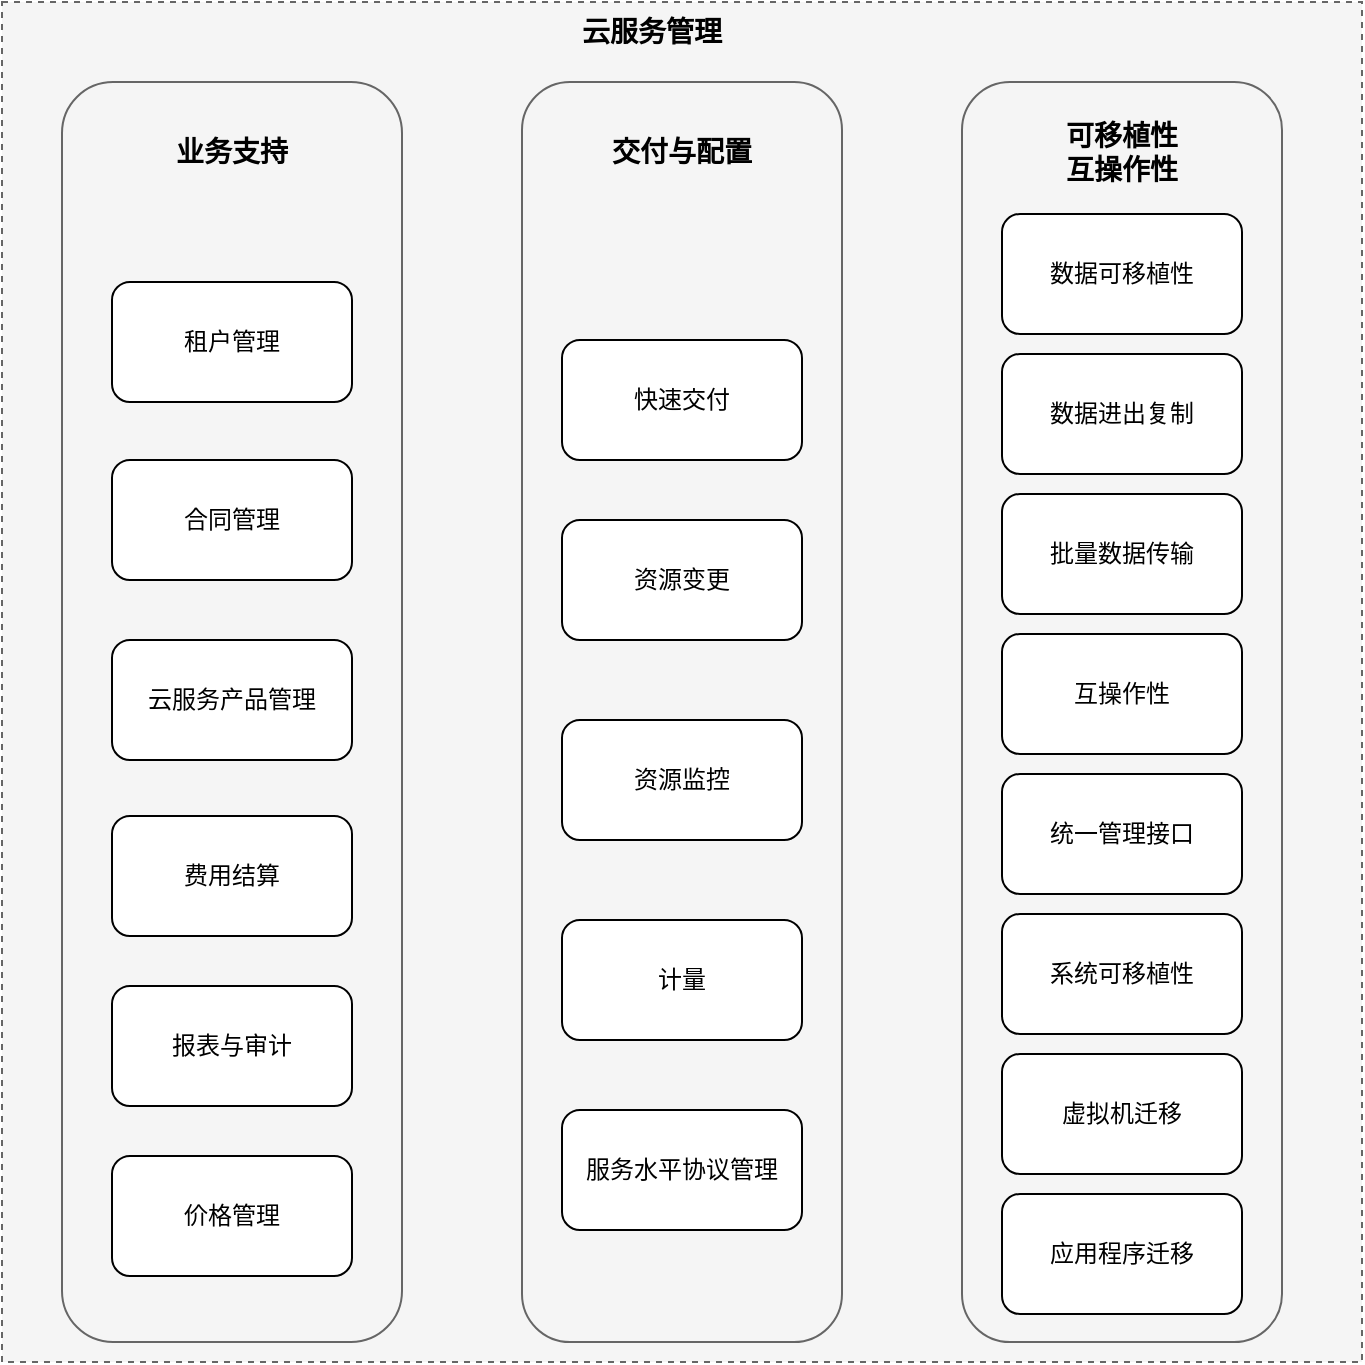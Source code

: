 <mxfile version="16.6.8" type="github" pages="6">
  <diagram id="0ovgHpSxQsr8m6n7m_qp" name="云服务管理">
    <mxGraphModel dx="1186" dy="739" grid="1" gridSize="10" guides="1" tooltips="1" connect="1" arrows="1" fold="1" page="1" pageScale="1" pageWidth="827" pageHeight="1169" math="0" shadow="0">
      <root>
        <mxCell id="0" />
        <mxCell id="1" parent="0" />
        <mxCell id="YojKbc8meRJluRgf1eFv-1" value="" style="whiteSpace=wrap;html=1;aspect=fixed;dashed=1;fillColor=#f5f5f5;fontColor=#333333;strokeColor=#666666;" parent="1" vertex="1">
          <mxGeometry x="100" y="100" width="680" height="680" as="geometry" />
        </mxCell>
        <mxCell id="YojKbc8meRJluRgf1eFv-2" value="" style="rounded=1;whiteSpace=wrap;html=1;fillColor=#f5f5f5;fontColor=#333333;strokeColor=#666666;" parent="1" vertex="1">
          <mxGeometry x="130" y="140" width="170" height="630" as="geometry" />
        </mxCell>
        <mxCell id="YojKbc8meRJluRgf1eFv-3" value="" style="rounded=1;whiteSpace=wrap;html=1;fillColor=#f5f5f5;fontColor=#333333;strokeColor=#666666;" parent="1" vertex="1">
          <mxGeometry x="360" y="140" width="160" height="630" as="geometry" />
        </mxCell>
        <mxCell id="YojKbc8meRJluRgf1eFv-4" value="" style="rounded=1;whiteSpace=wrap;html=1;fillColor=#f5f5f5;fontColor=#333333;strokeColor=#666666;" parent="1" vertex="1">
          <mxGeometry x="580" y="140" width="160" height="630" as="geometry" />
        </mxCell>
        <mxCell id="YojKbc8meRJluRgf1eFv-5" value="租户管理" style="rounded=1;whiteSpace=wrap;html=1;" parent="1" vertex="1">
          <mxGeometry x="155" y="240" width="120" height="60" as="geometry" />
        </mxCell>
        <mxCell id="YojKbc8meRJluRgf1eFv-6" value="合同管理" style="rounded=1;whiteSpace=wrap;html=1;" parent="1" vertex="1">
          <mxGeometry x="155" y="329" width="120" height="60" as="geometry" />
        </mxCell>
        <mxCell id="YojKbc8meRJluRgf1eFv-7" value="云服务产品管理" style="rounded=1;whiteSpace=wrap;html=1;" parent="1" vertex="1">
          <mxGeometry x="155" y="419" width="120" height="60" as="geometry" />
        </mxCell>
        <mxCell id="YojKbc8meRJluRgf1eFv-8" value="费用结算" style="rounded=1;whiteSpace=wrap;html=1;" parent="1" vertex="1">
          <mxGeometry x="155" y="507" width="120" height="60" as="geometry" />
        </mxCell>
        <mxCell id="YojKbc8meRJluRgf1eFv-9" value="报表与审计" style="rounded=1;whiteSpace=wrap;html=1;" parent="1" vertex="1">
          <mxGeometry x="155" y="592" width="120" height="60" as="geometry" />
        </mxCell>
        <mxCell id="YojKbc8meRJluRgf1eFv-10" value="价格管理" style="rounded=1;whiteSpace=wrap;html=1;" parent="1" vertex="1">
          <mxGeometry x="155" y="677" width="120" height="60" as="geometry" />
        </mxCell>
        <mxCell id="YojKbc8meRJluRgf1eFv-11" value="&lt;b&gt;&lt;font style=&quot;font-size: 14px&quot;&gt;业务支持&lt;/font&gt;&lt;/b&gt;" style="text;html=1;strokeColor=none;fillColor=none;align=center;verticalAlign=middle;whiteSpace=wrap;rounded=0;" parent="1" vertex="1">
          <mxGeometry x="185" y="160" width="60" height="30" as="geometry" />
        </mxCell>
        <mxCell id="YojKbc8meRJluRgf1eFv-12" value="&lt;span style=&quot;font-size: 14px&quot;&gt;&lt;b&gt;交付与配置&lt;/b&gt;&lt;/span&gt;" style="text;html=1;strokeColor=none;fillColor=none;align=center;verticalAlign=middle;whiteSpace=wrap;rounded=0;" parent="1" vertex="1">
          <mxGeometry x="400" y="160" width="80" height="30" as="geometry" />
        </mxCell>
        <mxCell id="YojKbc8meRJluRgf1eFv-13" value="快速交付" style="rounded=1;whiteSpace=wrap;html=1;" parent="1" vertex="1">
          <mxGeometry x="380" y="269" width="120" height="60" as="geometry" />
        </mxCell>
        <mxCell id="YojKbc8meRJluRgf1eFv-14" value="资源变更" style="rounded=1;whiteSpace=wrap;html=1;" parent="1" vertex="1">
          <mxGeometry x="380" y="359" width="120" height="60" as="geometry" />
        </mxCell>
        <mxCell id="YojKbc8meRJluRgf1eFv-15" value="资源监控" style="rounded=1;whiteSpace=wrap;html=1;" parent="1" vertex="1">
          <mxGeometry x="380" y="459" width="120" height="60" as="geometry" />
        </mxCell>
        <mxCell id="YojKbc8meRJluRgf1eFv-16" value="计量" style="rounded=1;whiteSpace=wrap;html=1;" parent="1" vertex="1">
          <mxGeometry x="380" y="559" width="120" height="60" as="geometry" />
        </mxCell>
        <mxCell id="YojKbc8meRJluRgf1eFv-17" value="服务水平协议管理" style="rounded=1;whiteSpace=wrap;html=1;" parent="1" vertex="1">
          <mxGeometry x="380" y="654" width="120" height="60" as="geometry" />
        </mxCell>
        <mxCell id="YojKbc8meRJluRgf1eFv-18" value="&lt;span style=&quot;font-size: 14px&quot;&gt;&lt;b&gt;可移植性&lt;br&gt;互操作性&lt;br&gt;&lt;/b&gt;&lt;/span&gt;" style="text;html=1;strokeColor=none;fillColor=none;align=center;verticalAlign=middle;whiteSpace=wrap;rounded=0;" parent="1" vertex="1">
          <mxGeometry x="620" y="160" width="80" height="30" as="geometry" />
        </mxCell>
        <mxCell id="YojKbc8meRJluRgf1eFv-19" value="数据可移植性" style="rounded=1;whiteSpace=wrap;html=1;" parent="1" vertex="1">
          <mxGeometry x="600" y="206" width="120" height="60" as="geometry" />
        </mxCell>
        <mxCell id="YojKbc8meRJluRgf1eFv-20" value="数据进出复制" style="rounded=1;whiteSpace=wrap;html=1;" parent="1" vertex="1">
          <mxGeometry x="600" y="276" width="120" height="60" as="geometry" />
        </mxCell>
        <mxCell id="YojKbc8meRJluRgf1eFv-21" value="批量数据传输" style="rounded=1;whiteSpace=wrap;html=1;" parent="1" vertex="1">
          <mxGeometry x="600" y="346" width="120" height="60" as="geometry" />
        </mxCell>
        <mxCell id="YojKbc8meRJluRgf1eFv-22" value="互操作性" style="rounded=1;whiteSpace=wrap;html=1;" parent="1" vertex="1">
          <mxGeometry x="600" y="416" width="120" height="60" as="geometry" />
        </mxCell>
        <mxCell id="YojKbc8meRJluRgf1eFv-23" value="统一管理接口" style="rounded=1;whiteSpace=wrap;html=1;" parent="1" vertex="1">
          <mxGeometry x="600" y="486" width="120" height="60" as="geometry" />
        </mxCell>
        <mxCell id="YojKbc8meRJluRgf1eFv-24" value="系统可移植性" style="rounded=1;whiteSpace=wrap;html=1;" parent="1" vertex="1">
          <mxGeometry x="600" y="556" width="120" height="60" as="geometry" />
        </mxCell>
        <mxCell id="YojKbc8meRJluRgf1eFv-25" value="虚拟机迁移" style="rounded=1;whiteSpace=wrap;html=1;" parent="1" vertex="1">
          <mxGeometry x="600" y="626" width="120" height="60" as="geometry" />
        </mxCell>
        <mxCell id="YojKbc8meRJluRgf1eFv-26" value="应用程序迁移" style="rounded=1;whiteSpace=wrap;html=1;" parent="1" vertex="1">
          <mxGeometry x="600" y="696" width="120" height="60" as="geometry" />
        </mxCell>
        <mxCell id="YojKbc8meRJluRgf1eFv-27" value="云服务管理" style="text;html=1;strokeColor=none;fillColor=none;align=center;verticalAlign=middle;whiteSpace=wrap;rounded=0;fontSize=14;fontStyle=1" parent="1" vertex="1">
          <mxGeometry x="330" y="100" width="190" height="30" as="geometry" />
        </mxCell>
      </root>
    </mxGraphModel>
  </diagram>
  <diagram id="w2fylirBiulFvgZs0PXr" name="云计算可视化模型">
    <mxGraphModel dx="1186" dy="739" grid="1" gridSize="10" guides="1" tooltips="1" connect="1" arrows="1" fold="1" page="1" pageScale="1" pageWidth="827" pageHeight="1169" math="0" shadow="0">
      <root>
        <mxCell id="y16_YYYqQaphuSQr3bpL-0" />
        <mxCell id="y16_YYYqQaphuSQr3bpL-1" parent="y16_YYYqQaphuSQr3bpL-0" />
        <mxCell id="qBUCO76ux1LVccnW5GEX-1" value="" style="rounded=0;whiteSpace=wrap;html=1;fillColor=#f5f5f5;fontColor=#333333;strokeColor=#666666;" vertex="1" parent="y16_YYYqQaphuSQr3bpL-1">
          <mxGeometry x="30" y="40" width="780" height="530" as="geometry" />
        </mxCell>
        <mxCell id="qBUCO76ux1LVccnW5GEX-2" value="" style="rounded=1;whiteSpace=wrap;html=1;fillColor=#CCCCCC;" vertex="1" parent="y16_YYYqQaphuSQr3bpL-1">
          <mxGeometry x="60" y="80" width="530" height="170" as="geometry" />
        </mxCell>
        <mxCell id="qBUCO76ux1LVccnW5GEX-3" value="自助服务" style="rounded=1;whiteSpace=wrap;html=1;" vertex="1" parent="y16_YYYqQaphuSQr3bpL-1">
          <mxGeometry x="70" y="100" width="120" height="60" as="geometry" />
        </mxCell>
        <mxCell id="qBUCO76ux1LVccnW5GEX-4" value="广泛的网络访问" style="rounded=1;whiteSpace=wrap;html=1;" vertex="1" parent="y16_YYYqQaphuSQr3bpL-1">
          <mxGeometry x="200" y="100" width="120" height="60" as="geometry" />
        </mxCell>
        <mxCell id="qBUCO76ux1LVccnW5GEX-5" value="资源池化" style="rounded=1;whiteSpace=wrap;html=1;" vertex="1" parent="y16_YYYqQaphuSQr3bpL-1">
          <mxGeometry x="330" y="100" width="120" height="60" as="geometry" />
        </mxCell>
        <mxCell id="qBUCO76ux1LVccnW5GEX-6" value="快速弹性" style="rounded=1;whiteSpace=wrap;html=1;" vertex="1" parent="y16_YYYqQaphuSQr3bpL-1">
          <mxGeometry x="460" y="100" width="120" height="60" as="geometry" />
        </mxCell>
        <mxCell id="qBUCO76ux1LVccnW5GEX-7" value="计费服务" style="rounded=1;whiteSpace=wrap;html=1;" vertex="1" parent="y16_YYYqQaphuSQr3bpL-1">
          <mxGeometry x="80" y="170" width="490" height="60" as="geometry" />
        </mxCell>
        <mxCell id="qBUCO76ux1LVccnW5GEX-8" value="" style="rounded=1;whiteSpace=wrap;html=1;fillColor=#CCCCCC;" vertex="1" parent="y16_YYYqQaphuSQr3bpL-1">
          <mxGeometry x="60" y="270" width="530" height="100" as="geometry" />
        </mxCell>
        <mxCell id="qBUCO76ux1LVccnW5GEX-9" value="软件即服务&lt;br&gt;SaaS" style="rounded=1;whiteSpace=wrap;html=1;" vertex="1" parent="y16_YYYqQaphuSQr3bpL-1">
          <mxGeometry x="70" y="290" width="120" height="60" as="geometry" />
        </mxCell>
        <mxCell id="qBUCO76ux1LVccnW5GEX-10" value="平台即服务&lt;br&gt;PaaS" style="rounded=1;whiteSpace=wrap;html=1;" vertex="1" parent="y16_YYYqQaphuSQr3bpL-1">
          <mxGeometry x="250" y="290" width="120" height="60" as="geometry" />
        </mxCell>
        <mxCell id="qBUCO76ux1LVccnW5GEX-11" value="基础设施即服务&lt;br&gt;Iaas" style="rounded=1;whiteSpace=wrap;html=1;" vertex="1" parent="y16_YYYqQaphuSQr3bpL-1">
          <mxGeometry x="430" y="290" width="120" height="60" as="geometry" />
        </mxCell>
        <mxCell id="qBUCO76ux1LVccnW5GEX-12" value="" style="rounded=1;whiteSpace=wrap;html=1;fillColor=#CCCCCC;" vertex="1" parent="y16_YYYqQaphuSQr3bpL-1">
          <mxGeometry x="60" y="400" width="530" height="110" as="geometry" />
        </mxCell>
        <mxCell id="qBUCO76ux1LVccnW5GEX-13" value="公有云" style="ellipse;shape=cloud;whiteSpace=wrap;html=1;" vertex="1" parent="y16_YYYqQaphuSQr3bpL-1">
          <mxGeometry x="70" y="410" width="120" height="80" as="geometry" />
        </mxCell>
        <mxCell id="qBUCO76ux1LVccnW5GEX-14" value="私有云" style="ellipse;shape=cloud;whiteSpace=wrap;html=1;" vertex="1" parent="y16_YYYqQaphuSQr3bpL-1">
          <mxGeometry x="200" y="410" width="120" height="80" as="geometry" />
        </mxCell>
        <mxCell id="qBUCO76ux1LVccnW5GEX-15" value="社区云" style="ellipse;shape=cloud;whiteSpace=wrap;html=1;" vertex="1" parent="y16_YYYqQaphuSQr3bpL-1">
          <mxGeometry x="330" y="415" width="120" height="80" as="geometry" />
        </mxCell>
        <mxCell id="qBUCO76ux1LVccnW5GEX-16" value="混合云" style="ellipse;shape=cloud;whiteSpace=wrap;html=1;" vertex="1" parent="y16_YYYqQaphuSQr3bpL-1">
          <mxGeometry x="460" y="415" width="120" height="80" as="geometry" />
        </mxCell>
        <mxCell id="qBUCO76ux1LVccnW5GEX-17" value="&lt;font style=&quot;font-size: 14px&quot;&gt;&lt;b&gt;5个基本特征&lt;/b&gt;&lt;/font&gt;" style="text;html=1;strokeColor=none;fillColor=none;align=center;verticalAlign=middle;whiteSpace=wrap;rounded=0;" vertex="1" parent="y16_YYYqQaphuSQr3bpL-1">
          <mxGeometry x="660" y="140" width="100" height="30" as="geometry" />
        </mxCell>
        <mxCell id="qBUCO76ux1LVccnW5GEX-19" value="&lt;font style=&quot;font-size: 14px&quot;&gt;&lt;b&gt;3种服务模式&lt;/b&gt;&lt;/font&gt;" style="text;html=1;strokeColor=none;fillColor=none;align=center;verticalAlign=middle;whiteSpace=wrap;rounded=0;" vertex="1" parent="y16_YYYqQaphuSQr3bpL-1">
          <mxGeometry x="660" y="305" width="100" height="30" as="geometry" />
        </mxCell>
        <mxCell id="qBUCO76ux1LVccnW5GEX-20" value="&lt;font style=&quot;font-size: 14px&quot;&gt;&lt;b&gt;4种部署模型&lt;/b&gt;&lt;/font&gt;" style="text;html=1;strokeColor=none;fillColor=none;align=center;verticalAlign=middle;whiteSpace=wrap;rounded=0;" vertex="1" parent="y16_YYYqQaphuSQr3bpL-1">
          <mxGeometry x="665" y="435" width="90" height="30" as="geometry" />
        </mxCell>
        <mxCell id="qBUCO76ux1LVccnW5GEX-21" value="&lt;font style=&quot;font-size: 14px&quot;&gt;&lt;b&gt;云计算的可视化模型&lt;/b&gt;&lt;/font&gt;" style="text;html=1;strokeColor=none;fillColor=none;align=center;verticalAlign=middle;whiteSpace=wrap;rounded=0;" vertex="1" parent="y16_YYYqQaphuSQr3bpL-1">
          <mxGeometry x="150" y="530" width="400" height="30" as="geometry" />
        </mxCell>
      </root>
    </mxGraphModel>
  </diagram>
  <diagram id="I9PAqQ8HBbZf1IOZL8oy" name="云应用">
    <mxGraphModel dx="1186" dy="739" grid="1" gridSize="10" guides="1" tooltips="1" connect="1" arrows="1" fold="1" page="1" pageScale="1" pageWidth="827" pageHeight="1169" math="0" shadow="0">
      <root>
        <mxCell id="qP9Cj4mbjG0eb6aXyCRd-0" />
        <mxCell id="qP9Cj4mbjG0eb6aXyCRd-1" parent="qP9Cj4mbjG0eb6aXyCRd-0" />
        <mxCell id="XGgcwDPCEnyOuGbLc2Nl-0" value="" style="rounded=0;whiteSpace=wrap;html=1;fillColor=#f5f5f5;fontColor=#333333;strokeColor=#666666;" vertex="1" parent="qP9Cj4mbjG0eb6aXyCRd-1">
          <mxGeometry x="100" y="90" width="590" height="510" as="geometry" />
        </mxCell>
        <mxCell id="XGgcwDPCEnyOuGbLc2Nl-1" value="企业私有办公云" style="ellipse;shape=cloud;whiteSpace=wrap;html=1;fontSize=14;" vertex="1" parent="qP9Cj4mbjG0eb6aXyCRd-1">
          <mxGeometry x="130" y="120" width="120" height="80" as="geometry" />
        </mxCell>
        <mxCell id="7UGiJdad2ZVJS54bBzst-0" value="园区云" style="ellipse;shape=cloud;whiteSpace=wrap;html=1;fontSize=14;" vertex="1" parent="qP9Cj4mbjG0eb6aXyCRd-1">
          <mxGeometry x="330" y="120" width="120" height="80" as="geometry" />
        </mxCell>
        <mxCell id="7UGiJdad2ZVJS54bBzst-1" value="公民档案云" style="ellipse;shape=cloud;whiteSpace=wrap;html=1;fontSize=14;" vertex="1" parent="qP9Cj4mbjG0eb6aXyCRd-1">
          <mxGeometry x="130" y="240" width="120" height="80" as="geometry" />
        </mxCell>
        <mxCell id="7UGiJdad2ZVJS54bBzst-2" value="医疗云" style="ellipse;shape=cloud;whiteSpace=wrap;html=1;fontSize=14;" vertex="1" parent="qP9Cj4mbjG0eb6aXyCRd-1">
          <mxGeometry x="500" y="120" width="120" height="80" as="geometry" />
        </mxCell>
        <mxCell id="7UGiJdad2ZVJS54bBzst-3" value="卫生保健云" style="ellipse;shape=cloud;whiteSpace=wrap;html=1;fontSize=14;" vertex="1" parent="qP9Cj4mbjG0eb6aXyCRd-1">
          <mxGeometry x="330" y="250" width="120" height="80" as="geometry" />
        </mxCell>
        <mxCell id="7UGiJdad2ZVJS54bBzst-4" value="教育云" style="ellipse;shape=cloud;whiteSpace=wrap;html=1;fontSize=14;" vertex="1" parent="qP9Cj4mbjG0eb6aXyCRd-1">
          <mxGeometry x="500" y="250" width="120" height="80" as="geometry" />
        </mxCell>
        <mxCell id="7UGiJdad2ZVJS54bBzst-5" value="交通云" style="ellipse;shape=cloud;whiteSpace=wrap;html=1;fontSize=14;" vertex="1" parent="qP9Cj4mbjG0eb6aXyCRd-1">
          <mxGeometry x="130" y="370" width="120" height="80" as="geometry" />
        </mxCell>
        <mxCell id="7UGiJdad2ZVJS54bBzst-6" value="出行云" style="ellipse;shape=cloud;whiteSpace=wrap;html=1;fontSize=14;" vertex="1" parent="qP9Cj4mbjG0eb6aXyCRd-1">
          <mxGeometry x="330" y="380" width="120" height="80" as="geometry" />
        </mxCell>
        <mxCell id="7UGiJdad2ZVJS54bBzst-7" value="购物云" style="ellipse;shape=cloud;whiteSpace=wrap;html=1;fontSize=14;" vertex="1" parent="qP9Cj4mbjG0eb6aXyCRd-1">
          <mxGeometry x="500" y="380" width="120" height="80" as="geometry" />
        </mxCell>
        <mxCell id="7UGiJdad2ZVJS54bBzst-8" value="农业云" style="ellipse;shape=cloud;whiteSpace=wrap;html=1;fontSize=14;" vertex="1" parent="qP9Cj4mbjG0eb6aXyCRd-1">
          <mxGeometry x="130" y="490" width="120" height="80" as="geometry" />
        </mxCell>
        <mxCell id="7UGiJdad2ZVJS54bBzst-9" value="高性能计算云" style="ellipse;shape=cloud;whiteSpace=wrap;html=1;fontSize=14;" vertex="1" parent="qP9Cj4mbjG0eb6aXyCRd-1">
          <mxGeometry x="330" y="490" width="120" height="80" as="geometry" />
        </mxCell>
        <mxCell id="7UGiJdad2ZVJS54bBzst-10" value="人工智能云" style="ellipse;shape=cloud;whiteSpace=wrap;html=1;fontSize=14;" vertex="1" parent="qP9Cj4mbjG0eb6aXyCRd-1">
          <mxGeometry x="510" y="490" width="120" height="80" as="geometry" />
        </mxCell>
      </root>
    </mxGraphModel>
  </diagram>
  <diagram id="GzHFB-rlf9t_C0pu01WD" name="云计算3种服务模式">
    <mxGraphModel dx="1186" dy="739" grid="1" gridSize="10" guides="1" tooltips="1" connect="1" arrows="1" fold="1" page="1" pageScale="1" pageWidth="827" pageHeight="1169" math="0" shadow="0">
      <root>
        <mxCell id="jmKsW2vWubilHeC516sa-0" />
        <mxCell id="jmKsW2vWubilHeC516sa-1" parent="jmKsW2vWubilHeC516sa-0" />
        <mxCell id="53iyC9EfAxBpRlIZIN5F-0" value="" style="rounded=0;whiteSpace=wrap;html=1;fillColor=#f5f5f5;fontColor=#333333;strokeColor=#666666;" vertex="1" parent="jmKsW2vWubilHeC516sa-1">
          <mxGeometry x="20" y="60" width="760" height="650" as="geometry" />
        </mxCell>
        <mxCell id="53iyC9EfAxBpRlIZIN5F-4" value="IaaS" style="text;html=1;strokeColor=none;fillColor=none;align=center;verticalAlign=middle;whiteSpace=wrap;rounded=0;fontSize=20;fontStyle=1" vertex="1" parent="jmKsW2vWubilHeC516sa-1">
          <mxGeometry x="140" y="90" width="60" height="30" as="geometry" />
        </mxCell>
        <mxCell id="53iyC9EfAxBpRlIZIN5F-6" value="PaaS" style="text;html=1;strokeColor=none;fillColor=none;align=center;verticalAlign=middle;whiteSpace=wrap;rounded=0;fontSize=20;fontStyle=1" vertex="1" parent="jmKsW2vWubilHeC516sa-1">
          <mxGeometry x="384" y="90" width="60" height="30" as="geometry" />
        </mxCell>
        <mxCell id="53iyC9EfAxBpRlIZIN5F-7" value="SaaS" style="text;html=1;strokeColor=none;fillColor=none;align=center;verticalAlign=middle;whiteSpace=wrap;rounded=0;fontSize=20;fontStyle=1" vertex="1" parent="jmKsW2vWubilHeC516sa-1">
          <mxGeometry x="620" y="90" width="60" height="30" as="geometry" />
        </mxCell>
        <mxCell id="53iyC9EfAxBpRlIZIN5F-15" value="" style="group" vertex="1" connectable="0" parent="jmKsW2vWubilHeC516sa-1">
          <mxGeometry x="110" y="160" width="120" height="460" as="geometry" />
        </mxCell>
        <mxCell id="53iyC9EfAxBpRlIZIN5F-2" value="机房基础设施" style="rounded=0;whiteSpace=wrap;html=1;fontSize=14;fillColor=#dae8fc;strokeColor=#6c8ebf;" vertex="1" parent="53iyC9EfAxBpRlIZIN5F-15">
          <mxGeometry y="420" width="120" height="40" as="geometry" />
        </mxCell>
        <mxCell id="53iyC9EfAxBpRlIZIN5F-8" value="计算机网络" style="rounded=0;whiteSpace=wrap;html=1;fontSize=14;fillColor=#dae8fc;strokeColor=#6c8ebf;" vertex="1" parent="53iyC9EfAxBpRlIZIN5F-15">
          <mxGeometry y="360" width="120" height="40" as="geometry" />
        </mxCell>
        <mxCell id="53iyC9EfAxBpRlIZIN5F-9" value="磁盘柜" style="rounded=0;whiteSpace=wrap;html=1;fontSize=14;fillColor=#dae8fc;strokeColor=#6c8ebf;" vertex="1" parent="53iyC9EfAxBpRlIZIN5F-15">
          <mxGeometry y="300" width="120" height="40" as="geometry" />
        </mxCell>
        <mxCell id="53iyC9EfAxBpRlIZIN5F-10" value="服务器 | 虚拟机" style="rounded=0;whiteSpace=wrap;html=1;fontSize=14;fillColor=#dae8fc;strokeColor=#6c8ebf;" vertex="1" parent="53iyC9EfAxBpRlIZIN5F-15">
          <mxGeometry y="240" width="120" height="40" as="geometry" />
        </mxCell>
        <mxCell id="53iyC9EfAxBpRlIZIN5F-11" value="操作系统" style="rounded=0;whiteSpace=wrap;html=1;fontSize=14;" vertex="1" parent="53iyC9EfAxBpRlIZIN5F-15">
          <mxGeometry y="180" width="120" height="40" as="geometry" />
        </mxCell>
        <mxCell id="53iyC9EfAxBpRlIZIN5F-12" value="数据库" style="rounded=0;whiteSpace=wrap;html=1;fontSize=14;" vertex="1" parent="53iyC9EfAxBpRlIZIN5F-15">
          <mxGeometry y="120" width="120" height="40" as="geometry" />
        </mxCell>
        <mxCell id="53iyC9EfAxBpRlIZIN5F-13" value="中间件 &amp;amp; 运行库" style="rounded=0;whiteSpace=wrap;html=1;fontSize=14;" vertex="1" parent="53iyC9EfAxBpRlIZIN5F-15">
          <mxGeometry y="60" width="120" height="40" as="geometry" />
        </mxCell>
        <mxCell id="53iyC9EfAxBpRlIZIN5F-14" value="应用软件" style="rounded=0;whiteSpace=wrap;html=1;fontSize=14;" vertex="1" parent="53iyC9EfAxBpRlIZIN5F-15">
          <mxGeometry width="120" height="40" as="geometry" />
        </mxCell>
        <mxCell id="53iyC9EfAxBpRlIZIN5F-16" value="" style="group" vertex="1" connectable="0" parent="jmKsW2vWubilHeC516sa-1">
          <mxGeometry x="354" y="160" width="120" height="460" as="geometry" />
        </mxCell>
        <mxCell id="53iyC9EfAxBpRlIZIN5F-17" value="机房基础设施" style="rounded=0;whiteSpace=wrap;html=1;fontSize=14;fillColor=#dae8fc;strokeColor=#6c8ebf;" vertex="1" parent="53iyC9EfAxBpRlIZIN5F-16">
          <mxGeometry y="420" width="120" height="40" as="geometry" />
        </mxCell>
        <mxCell id="53iyC9EfAxBpRlIZIN5F-18" value="计算机网络" style="rounded=0;whiteSpace=wrap;html=1;fontSize=14;fillColor=#dae8fc;strokeColor=#6c8ebf;" vertex="1" parent="53iyC9EfAxBpRlIZIN5F-16">
          <mxGeometry y="360" width="120" height="40" as="geometry" />
        </mxCell>
        <mxCell id="53iyC9EfAxBpRlIZIN5F-19" value="磁盘柜" style="rounded=0;whiteSpace=wrap;html=1;fontSize=14;fillColor=#dae8fc;strokeColor=#6c8ebf;" vertex="1" parent="53iyC9EfAxBpRlIZIN5F-16">
          <mxGeometry y="300" width="120" height="40" as="geometry" />
        </mxCell>
        <mxCell id="53iyC9EfAxBpRlIZIN5F-20" value="服务器 | 虚拟机" style="rounded=0;whiteSpace=wrap;html=1;fontSize=14;fillColor=#dae8fc;strokeColor=#6c8ebf;" vertex="1" parent="53iyC9EfAxBpRlIZIN5F-16">
          <mxGeometry y="240" width="120" height="40" as="geometry" />
        </mxCell>
        <mxCell id="53iyC9EfAxBpRlIZIN5F-21" value="操作系统" style="rounded=0;whiteSpace=wrap;html=1;fontSize=14;fillColor=#dae8fc;strokeColor=#6c8ebf;" vertex="1" parent="53iyC9EfAxBpRlIZIN5F-16">
          <mxGeometry y="180" width="120" height="40" as="geometry" />
        </mxCell>
        <mxCell id="53iyC9EfAxBpRlIZIN5F-22" value="数据库" style="rounded=0;whiteSpace=wrap;html=1;fontSize=14;fillColor=#dae8fc;strokeColor=#6c8ebf;" vertex="1" parent="53iyC9EfAxBpRlIZIN5F-16">
          <mxGeometry y="120" width="120" height="40" as="geometry" />
        </mxCell>
        <mxCell id="53iyC9EfAxBpRlIZIN5F-23" value="中间件 &amp;amp; 运行库" style="rounded=0;whiteSpace=wrap;html=1;fontSize=14;fillColor=#dae8fc;strokeColor=#6c8ebf;" vertex="1" parent="53iyC9EfAxBpRlIZIN5F-16">
          <mxGeometry y="60" width="120" height="40" as="geometry" />
        </mxCell>
        <mxCell id="53iyC9EfAxBpRlIZIN5F-24" value="应用软件" style="rounded=0;whiteSpace=wrap;html=1;fontSize=14;" vertex="1" parent="53iyC9EfAxBpRlIZIN5F-16">
          <mxGeometry width="120" height="40" as="geometry" />
        </mxCell>
        <mxCell id="53iyC9EfAxBpRlIZIN5F-25" value="" style="group" vertex="1" connectable="0" parent="jmKsW2vWubilHeC516sa-1">
          <mxGeometry x="590" y="160" width="120" height="460" as="geometry" />
        </mxCell>
        <mxCell id="53iyC9EfAxBpRlIZIN5F-26" value="机房基础设施" style="rounded=0;whiteSpace=wrap;html=1;fontSize=14;fillColor=#dae8fc;strokeColor=#6c8ebf;" vertex="1" parent="53iyC9EfAxBpRlIZIN5F-25">
          <mxGeometry y="420" width="120" height="40" as="geometry" />
        </mxCell>
        <mxCell id="53iyC9EfAxBpRlIZIN5F-27" value="计算机网络" style="rounded=0;whiteSpace=wrap;html=1;fontSize=14;fillColor=#dae8fc;strokeColor=#6c8ebf;" vertex="1" parent="53iyC9EfAxBpRlIZIN5F-25">
          <mxGeometry y="360" width="120" height="40" as="geometry" />
        </mxCell>
        <mxCell id="53iyC9EfAxBpRlIZIN5F-28" value="磁盘柜" style="rounded=0;whiteSpace=wrap;html=1;fontSize=14;fillColor=#dae8fc;strokeColor=#6c8ebf;" vertex="1" parent="53iyC9EfAxBpRlIZIN5F-25">
          <mxGeometry y="300" width="120" height="40" as="geometry" />
        </mxCell>
        <mxCell id="53iyC9EfAxBpRlIZIN5F-29" value="服务器 | 虚拟机" style="rounded=0;whiteSpace=wrap;html=1;fontSize=14;fillColor=#dae8fc;strokeColor=#6c8ebf;" vertex="1" parent="53iyC9EfAxBpRlIZIN5F-25">
          <mxGeometry y="240" width="120" height="40" as="geometry" />
        </mxCell>
        <mxCell id="53iyC9EfAxBpRlIZIN5F-30" value="操作系统" style="rounded=0;whiteSpace=wrap;html=1;fontSize=14;fillColor=#dae8fc;strokeColor=#6c8ebf;" vertex="1" parent="53iyC9EfAxBpRlIZIN5F-25">
          <mxGeometry y="180" width="120" height="40" as="geometry" />
        </mxCell>
        <mxCell id="53iyC9EfAxBpRlIZIN5F-31" value="数据库" style="rounded=0;whiteSpace=wrap;html=1;fontSize=14;fillColor=#dae8fc;strokeColor=#6c8ebf;" vertex="1" parent="53iyC9EfAxBpRlIZIN5F-25">
          <mxGeometry y="120" width="120" height="40" as="geometry" />
        </mxCell>
        <mxCell id="53iyC9EfAxBpRlIZIN5F-32" value="中间件 &amp;amp; 运行库" style="rounded=0;whiteSpace=wrap;html=1;fontSize=14;fillColor=#dae8fc;strokeColor=#6c8ebf;" vertex="1" parent="53iyC9EfAxBpRlIZIN5F-25">
          <mxGeometry y="60" width="120" height="40" as="geometry" />
        </mxCell>
        <mxCell id="53iyC9EfAxBpRlIZIN5F-33" value="应用软件" style="rounded=0;whiteSpace=wrap;html=1;fontSize=14;fillColor=#dae8fc;strokeColor=#6c8ebf;" vertex="1" parent="53iyC9EfAxBpRlIZIN5F-25">
          <mxGeometry width="120" height="40" as="geometry" />
        </mxCell>
        <mxCell id="53iyC9EfAxBpRlIZIN5F-34" value="" style="shape=curlyBracket;whiteSpace=wrap;html=1;rounded=1;flipH=1;fontSize=20;fillColor=#CCCCCC;size=0.5;fontColor=#00CC00;" vertex="1" parent="jmKsW2vWubilHeC516sa-1">
          <mxGeometry x="240" y="415" width="20" height="190" as="geometry" />
        </mxCell>
        <mxCell id="53iyC9EfAxBpRlIZIN5F-36" value="厂&lt;br style=&quot;font-size: 15px;&quot;&gt;商&lt;br style=&quot;font-size: 15px;&quot;&gt;管&lt;br style=&quot;font-size: 15px;&quot;&gt;理" style="text;html=1;strokeColor=none;fillColor=none;align=center;verticalAlign=middle;whiteSpace=wrap;rounded=0;fontSize=15;" vertex="1" parent="jmKsW2vWubilHeC516sa-1">
          <mxGeometry x="260" y="450" width="50" height="100" as="geometry" />
        </mxCell>
        <mxCell id="53iyC9EfAxBpRlIZIN5F-37" value="" style="shape=curlyBracket;whiteSpace=wrap;html=1;rounded=1;fontSize=15;fontColor=#00CC00;fillColor=#CCCCCC;" vertex="1" parent="jmKsW2vWubilHeC516sa-1">
          <mxGeometry x="80" y="170" width="20" height="190" as="geometry" />
        </mxCell>
        <mxCell id="53iyC9EfAxBpRlIZIN5F-38" value="用&lt;br&gt;户&lt;br&gt;管&lt;br&gt;理" style="text;html=1;strokeColor=none;fillColor=none;align=center;verticalAlign=middle;whiteSpace=wrap;rounded=0;fontSize=15;fontColor=#000000;" vertex="1" parent="jmKsW2vWubilHeC516sa-1">
          <mxGeometry x="30" y="240" width="60" height="30" as="geometry" />
        </mxCell>
        <mxCell id="53iyC9EfAxBpRlIZIN5F-45" value="云计算的三种服务模式" style="text;html=1;strokeColor=#d6b656;fillColor=#fff2cc;align=center;verticalAlign=middle;whiteSpace=wrap;rounded=0;fontSize=23;" vertex="1" parent="jmKsW2vWubilHeC516sa-1">
          <mxGeometry x="264" y="652" width="300" height="30" as="geometry" />
        </mxCell>
      </root>
    </mxGraphModel>
  </diagram>
  <diagram id="xDadzf9hIlP4cgsW3ij9" name="IT系统的逻辑层次结构">
    <mxGraphModel dx="2013" dy="739" grid="1" gridSize="10" guides="1" tooltips="1" connect="1" arrows="1" fold="1" page="1" pageScale="1" pageWidth="827" pageHeight="1169" math="0" shadow="0">
      <root>
        <mxCell id="lHXJO-rsA6OqbTLtDmYP-0" />
        <mxCell id="lHXJO-rsA6OqbTLtDmYP-1" parent="lHXJO-rsA6OqbTLtDmYP-0" />
        <mxCell id="qkXPXFVAEm8tJPC33M0G-0" value="" style="rounded=0;whiteSpace=wrap;html=1;fillColor=#f5f5f5;fontColor=#333333;strokeColor=#666666;" vertex="1" parent="lHXJO-rsA6OqbTLtDmYP-1">
          <mxGeometry x="-220" y="320" width="660" height="680" as="geometry" />
        </mxCell>
        <mxCell id="qkXPXFVAEm8tJPC33M0G-35" value="IT系统的逻辑层次结构" style="text;html=1;strokeColor=#d6b656;fillColor=#fff2cc;align=center;verticalAlign=middle;whiteSpace=wrap;rounded=0;fontSize=23;" vertex="1" parent="lHXJO-rsA6OqbTLtDmYP-1">
          <mxGeometry x="-30" y="930" width="300" height="30" as="geometry" />
        </mxCell>
        <mxCell id="Ip1h_7o2QWxKlOyEIIWu-3" value="" style="edgeStyle=orthogonalEdgeStyle;rounded=0;orthogonalLoop=1;jettySize=auto;html=1;fontSize=23;fontColor=#000000;" edge="1" parent="lHXJO-rsA6OqbTLtDmYP-1" source="Ip1h_7o2QWxKlOyEIIWu-0">
          <mxGeometry relative="1" as="geometry">
            <mxPoint x="220" y="790" as="targetPoint" />
          </mxGeometry>
        </mxCell>
        <mxCell id="Ip1h_7o2QWxKlOyEIIWu-4" value="基础设施层" style="edgeLabel;html=1;align=center;verticalAlign=middle;resizable=0;points=[];fontSize=23;fontColor=#000000;" vertex="1" connectable="0" parent="Ip1h_7o2QWxKlOyEIIWu-3">
          <mxGeometry x="0.52" y="-2" relative="1" as="geometry">
            <mxPoint x="42" y="-2" as="offset" />
          </mxGeometry>
        </mxCell>
        <mxCell id="Ip1h_7o2QWxKlOyEIIWu-0" value="" style="shape=curlyBracket;whiteSpace=wrap;html=1;rounded=1;flipH=1;fontSize=23;fontColor=#000000;fillColor=#CCCCCC;size=0.5;" vertex="1" parent="lHXJO-rsA6OqbTLtDmYP-1">
          <mxGeometry x="170" y="700" width="20" height="180" as="geometry" />
        </mxCell>
        <mxCell id="Ip1h_7o2QWxKlOyEIIWu-1" value="" style="group;fontStyle=1" vertex="1" connectable="0" parent="lHXJO-rsA6OqbTLtDmYP-1">
          <mxGeometry x="38" y="370" width="120" height="530" as="geometry" />
        </mxCell>
        <mxCell id="qkXPXFVAEm8tJPC33M0G-14" value="机房基础设施" style="rounded=0;whiteSpace=wrap;html=1;fontSize=16;fontStyle=1" vertex="1" parent="Ip1h_7o2QWxKlOyEIIWu-1">
          <mxGeometry y="470" width="120" height="60" as="geometry" />
        </mxCell>
        <mxCell id="qkXPXFVAEm8tJPC33M0G-15" value="计算机网络" style="rounded=0;whiteSpace=wrap;html=1;fontSize=16;fontStyle=1" vertex="1" parent="Ip1h_7o2QWxKlOyEIIWu-1">
          <mxGeometry y="410" width="120" height="60" as="geometry" />
        </mxCell>
        <mxCell id="qkXPXFVAEm8tJPC33M0G-16" value="磁盘柜" style="rounded=0;whiteSpace=wrap;html=1;fontSize=16;fontStyle=1" vertex="1" parent="Ip1h_7o2QWxKlOyEIIWu-1">
          <mxGeometry y="360" width="120" height="60" as="geometry" />
        </mxCell>
        <mxCell id="qkXPXFVAEm8tJPC33M0G-17" value="服务器 | 虚拟机" style="rounded=0;whiteSpace=wrap;html=1;fontSize=16;fontStyle=1" vertex="1" parent="Ip1h_7o2QWxKlOyEIIWu-1">
          <mxGeometry y="300" width="120" height="60" as="geometry" />
        </mxCell>
        <mxCell id="qkXPXFVAEm8tJPC33M0G-18" value="操作系统" style="rounded=0;whiteSpace=wrap;html=1;fontSize=16;fontStyle=1" vertex="1" parent="Ip1h_7o2QWxKlOyEIIWu-1">
          <mxGeometry y="240" width="120" height="60" as="geometry" />
        </mxCell>
        <mxCell id="qkXPXFVAEm8tJPC33M0G-19" value="数据库" style="rounded=0;whiteSpace=wrap;html=1;fontSize=16;fontStyle=1" vertex="1" parent="Ip1h_7o2QWxKlOyEIIWu-1">
          <mxGeometry y="180" width="120" height="60" as="geometry" />
        </mxCell>
        <mxCell id="qkXPXFVAEm8tJPC33M0G-20" value="中间件 &amp;amp; 运行库" style="rounded=0;whiteSpace=wrap;html=1;fontSize=16;fontStyle=1" vertex="1" parent="Ip1h_7o2QWxKlOyEIIWu-1">
          <mxGeometry y="120" width="120" height="60" as="geometry" />
        </mxCell>
        <mxCell id="qkXPXFVAEm8tJPC33M0G-21" value="应用软件" style="rounded=0;whiteSpace=wrap;html=1;fontSize=16;fontStyle=1" vertex="1" parent="Ip1h_7o2QWxKlOyEIIWu-1">
          <mxGeometry y="60" width="120" height="60" as="geometry" />
        </mxCell>
        <mxCell id="qkXPXFVAEm8tJPC33M0G-45" value="数据信息" style="rounded=0;whiteSpace=wrap;html=1;fontSize=16;fontStyle=1" vertex="1" parent="Ip1h_7o2QWxKlOyEIIWu-1">
          <mxGeometry width="120" height="60" as="geometry" />
        </mxCell>
        <mxCell id="Ip1h_7o2QWxKlOyEIIWu-7" value="" style="edgeStyle=orthogonalEdgeStyle;rounded=0;orthogonalLoop=1;jettySize=auto;html=1;fontSize=23;fontColor=#000000;" edge="1" parent="lHXJO-rsA6OqbTLtDmYP-1" source="Ip1h_7o2QWxKlOyEIIWu-5">
          <mxGeometry relative="1" as="geometry">
            <mxPoint x="220" y="585" as="targetPoint" />
          </mxGeometry>
        </mxCell>
        <mxCell id="Ip1h_7o2QWxKlOyEIIWu-8" value="平台软件层" style="edgeLabel;html=1;align=center;verticalAlign=middle;resizable=0;points=[];fontSize=23;fontColor=#000000;" vertex="1" connectable="0" parent="Ip1h_7o2QWxKlOyEIIWu-7">
          <mxGeometry x="0.48" y="-1" relative="1" as="geometry">
            <mxPoint x="43" as="offset" />
          </mxGeometry>
        </mxCell>
        <mxCell id="Ip1h_7o2QWxKlOyEIIWu-5" value="" style="shape=curlyBracket;whiteSpace=wrap;html=1;rounded=1;flipH=1;fontSize=23;fontColor=#000000;fillColor=#CCCCCC;" vertex="1" parent="lHXJO-rsA6OqbTLtDmYP-1">
          <mxGeometry x="170" y="520" width="20" height="130" as="geometry" />
        </mxCell>
        <mxCell id="Ip1h_7o2QWxKlOyEIIWu-10" value="" style="line;strokeWidth=2;html=1;fontSize=23;fontColor=#000000;fillColor=#CCCCCC;" vertex="1" parent="lHXJO-rsA6OqbTLtDmYP-1">
          <mxGeometry x="158" y="461" width="22" height="10" as="geometry" />
        </mxCell>
        <mxCell id="Ip1h_7o2QWxKlOyEIIWu-13" value="应用软件层" style="text;html=1;align=center;verticalAlign=middle;resizable=0;points=[];autosize=1;strokeColor=none;fillColor=none;fontSize=23;fontColor=#000000;" vertex="1" parent="lHXJO-rsA6OqbTLtDmYP-1">
          <mxGeometry x="180" y="450" width="130" height="30" as="geometry" />
        </mxCell>
        <mxCell id="Ip1h_7o2QWxKlOyEIIWu-15" value="" style="line;strokeWidth=2;html=1;fontSize=23;fontColor=#000000;fillColor=#CCCCCC;" vertex="1" parent="lHXJO-rsA6OqbTLtDmYP-1">
          <mxGeometry x="158" y="401" width="22" height="10" as="geometry" />
        </mxCell>
        <mxCell id="Ip1h_7o2QWxKlOyEIIWu-16" value="数据信息层" style="text;html=1;align=center;verticalAlign=middle;resizable=0;points=[];autosize=1;strokeColor=none;fillColor=none;fontSize=23;fontColor=#000000;" vertex="1" parent="lHXJO-rsA6OqbTLtDmYP-1">
          <mxGeometry x="180" y="390" width="130" height="30" as="geometry" />
        </mxCell>
        <mxCell id="Ip1h_7o2QWxKlOyEIIWu-23" value="" style="edgeStyle=orthogonalEdgeStyle;rounded=0;orthogonalLoop=1;jettySize=auto;html=1;fontSize=23;fontColor=#000000;" edge="1" parent="lHXJO-rsA6OqbTLtDmYP-1" source="Ip1h_7o2QWxKlOyEIIWu-17">
          <mxGeometry relative="1" as="geometry">
            <mxPoint x="380" y="666" as="targetPoint" />
          </mxGeometry>
        </mxCell>
        <mxCell id="Ip1h_7o2QWxKlOyEIIWu-24" value="T" style="edgeLabel;html=1;align=center;verticalAlign=middle;resizable=0;points=[];fontSize=23;fontColor=#000000;" vertex="1" connectable="0" parent="Ip1h_7o2QWxKlOyEIIWu-23">
          <mxGeometry x="0.64" y="1" relative="1" as="geometry">
            <mxPoint as="offset" />
          </mxGeometry>
        </mxCell>
        <mxCell id="Ip1h_7o2QWxKlOyEIIWu-17" value="" style="shape=curlyBracket;whiteSpace=wrap;html=1;rounded=1;flipH=1;fontSize=23;fontColor=#000000;fillColor=#CCCCCC;size=0.5;" vertex="1" parent="lHXJO-rsA6OqbTLtDmYP-1">
          <mxGeometry x="330" y="461" width="20" height="410" as="geometry" />
        </mxCell>
        <mxCell id="Ip1h_7o2QWxKlOyEIIWu-25" value="" style="line;strokeWidth=2;html=1;fontSize=23;fontColor=#000000;fillColor=#CCCCCC;" vertex="1" parent="lHXJO-rsA6OqbTLtDmYP-1">
          <mxGeometry x="310" y="401" width="22" height="10" as="geometry" />
        </mxCell>
        <mxCell id="Ip1h_7o2QWxKlOyEIIWu-26" value="I" style="text;html=1;align=center;verticalAlign=middle;resizable=0;points=[];autosize=1;strokeColor=none;fillColor=none;fontSize=23;fontColor=#000000;" vertex="1" parent="lHXJO-rsA6OqbTLtDmYP-1">
          <mxGeometry x="350" y="391" width="20" height="30" as="geometry" />
        </mxCell>
        <mxCell id="Ip1h_7o2QWxKlOyEIIWu-29" value="" style="edgeStyle=orthogonalEdgeStyle;rounded=0;orthogonalLoop=1;jettySize=auto;html=1;fontSize=23;fontColor=#000000;" edge="1" parent="lHXJO-rsA6OqbTLtDmYP-1" source="Ip1h_7o2QWxKlOyEIIWu-27">
          <mxGeometry relative="1" as="geometry">
            <mxPoint x="-54" y="866" as="targetPoint" />
          </mxGeometry>
        </mxCell>
        <mxCell id="Ip1h_7o2QWxKlOyEIIWu-30" value="1基础层" style="edgeLabel;html=1;align=center;verticalAlign=middle;resizable=0;points=[];fontSize=23;fontColor=#000000;" vertex="1" connectable="0" parent="Ip1h_7o2QWxKlOyEIIWu-29">
          <mxGeometry x="0.141" y="-4" relative="1" as="geometry">
            <mxPoint x="-25" y="4" as="offset" />
          </mxGeometry>
        </mxCell>
        <mxCell id="Ip1h_7o2QWxKlOyEIIWu-27" value="" style="line;strokeWidth=4;html=1;perimeter=backbonePerimeter;points=[];outlineConnect=0;fontSize=23;fontColor=#000000;fillColor=#CCCCCC;" vertex="1" parent="lHXJO-rsA6OqbTLtDmYP-1">
          <mxGeometry x="-10" y="861" width="48" height="10" as="geometry" />
        </mxCell>
        <mxCell id="Ip1h_7o2QWxKlOyEIIWu-31" value="2网络层" style="edgeLabel;html=1;align=center;verticalAlign=middle;resizable=0;points=[];fontSize=23;fontColor=#000000;" vertex="1" connectable="0" parent="lHXJO-rsA6OqbTLtDmYP-1">
          <mxGeometry x="-60.003" y="815.003" as="geometry" />
        </mxCell>
        <mxCell id="Ip1h_7o2QWxKlOyEIIWu-32" value="" style="line;strokeWidth=4;html=1;perimeter=backbonePerimeter;points=[];outlineConnect=0;fontSize=23;fontColor=#000000;fillColor=#CCCCCC;" vertex="1" parent="lHXJO-rsA6OqbTLtDmYP-1">
          <mxGeometry x="-10" y="810" width="48" height="10" as="geometry" />
        </mxCell>
        <mxCell id="Ip1h_7o2QWxKlOyEIIWu-33" value="3存储层" style="edgeLabel;html=1;align=center;verticalAlign=middle;resizable=0;points=[];fontSize=23;fontColor=#000000;" vertex="1" connectable="0" parent="lHXJO-rsA6OqbTLtDmYP-1">
          <mxGeometry x="-60.003" y="765.003" as="geometry" />
        </mxCell>
        <mxCell id="Ip1h_7o2QWxKlOyEIIWu-34" value="" style="line;strokeWidth=4;html=1;perimeter=backbonePerimeter;points=[];outlineConnect=0;fontSize=23;fontColor=#000000;fillColor=#CCCCCC;" vertex="1" parent="lHXJO-rsA6OqbTLtDmYP-1">
          <mxGeometry x="-10" y="760" width="48" height="10" as="geometry" />
        </mxCell>
        <mxCell id="Ip1h_7o2QWxKlOyEIIWu-35" value="4服务器层" style="edgeLabel;html=1;align=center;verticalAlign=middle;resizable=0;points=[];fontSize=23;fontColor=#000000;" vertex="1" connectable="0" parent="lHXJO-rsA6OqbTLtDmYP-1">
          <mxGeometry x="-70.003" y="705.003" as="geometry" />
        </mxCell>
        <mxCell id="Ip1h_7o2QWxKlOyEIIWu-36" value="" style="line;strokeWidth=4;html=1;perimeter=backbonePerimeter;points=[];outlineConnect=0;fontSize=23;fontColor=#000000;fillColor=#CCCCCC;" vertex="1" parent="lHXJO-rsA6OqbTLtDmYP-1">
          <mxGeometry x="-10" y="700" width="48" height="10" as="geometry" />
        </mxCell>
        <mxCell id="Ip1h_7o2QWxKlOyEIIWu-37" value="5操作系统层" style="edgeLabel;html=1;align=center;verticalAlign=middle;resizable=0;points=[];fontSize=23;fontColor=#000000;" vertex="1" connectable="0" parent="lHXJO-rsA6OqbTLtDmYP-1">
          <mxGeometry x="-80.003" y="645.003" as="geometry" />
        </mxCell>
        <mxCell id="Ip1h_7o2QWxKlOyEIIWu-38" value="" style="line;strokeWidth=4;html=1;perimeter=backbonePerimeter;points=[];outlineConnect=0;fontSize=23;fontColor=#000000;fillColor=#CCCCCC;" vertex="1" parent="lHXJO-rsA6OqbTLtDmYP-1">
          <mxGeometry x="-10" y="640" width="48" height="10" as="geometry" />
        </mxCell>
        <mxCell id="Ip1h_7o2QWxKlOyEIIWu-39" value="6数据库层" style="edgeLabel;html=1;align=center;verticalAlign=middle;resizable=0;points=[];fontSize=23;fontColor=#000000;" vertex="1" connectable="0" parent="lHXJO-rsA6OqbTLtDmYP-1">
          <mxGeometry x="-70.003" y="579.503" as="geometry" />
        </mxCell>
        <mxCell id="Ip1h_7o2QWxKlOyEIIWu-40" value="" style="line;strokeWidth=4;html=1;perimeter=backbonePerimeter;points=[];outlineConnect=0;fontSize=23;fontColor=#000000;fillColor=#CCCCCC;" vertex="1" parent="lHXJO-rsA6OqbTLtDmYP-1">
          <mxGeometry x="-10" y="574.5" width="48" height="10" as="geometry" />
        </mxCell>
        <mxCell id="Ip1h_7o2QWxKlOyEIIWu-41" value="7中间件层" style="edgeLabel;html=1;align=center;verticalAlign=middle;resizable=0;points=[];fontSize=23;fontColor=#000000;" vertex="1" connectable="0" parent="lHXJO-rsA6OqbTLtDmYP-1">
          <mxGeometry x="-70.003" y="525.003" as="geometry" />
        </mxCell>
        <mxCell id="Ip1h_7o2QWxKlOyEIIWu-42" value="" style="line;strokeWidth=4;html=1;perimeter=backbonePerimeter;points=[];outlineConnect=0;fontSize=23;fontColor=#000000;fillColor=#CCCCCC;" vertex="1" parent="lHXJO-rsA6OqbTLtDmYP-1">
          <mxGeometry x="-10" y="520" width="48" height="10" as="geometry" />
        </mxCell>
        <mxCell id="Ip1h_7o2QWxKlOyEIIWu-47" value="8应用软件层" style="edgeLabel;html=1;align=center;verticalAlign=middle;resizable=0;points=[];fontSize=23;fontColor=#000000;" vertex="1" connectable="0" parent="lHXJO-rsA6OqbTLtDmYP-1">
          <mxGeometry x="-80.003" y="465.003" as="geometry" />
        </mxCell>
        <mxCell id="Ip1h_7o2QWxKlOyEIIWu-48" value="" style="line;strokeWidth=4;html=1;perimeter=backbonePerimeter;points=[];outlineConnect=0;fontSize=23;fontColor=#000000;fillColor=#CCCCCC;" vertex="1" parent="lHXJO-rsA6OqbTLtDmYP-1">
          <mxGeometry x="-10" y="460" width="48" height="10" as="geometry" />
        </mxCell>
        <mxCell id="Ip1h_7o2QWxKlOyEIIWu-49" value="9数据信息层" style="edgeLabel;html=1;align=center;verticalAlign=middle;resizable=0;points=[];fontSize=23;fontColor=#000000;" vertex="1" connectable="0" parent="lHXJO-rsA6OqbTLtDmYP-1">
          <mxGeometry x="-80.003" y="405.003" as="geometry" />
        </mxCell>
        <mxCell id="Ip1h_7o2QWxKlOyEIIWu-50" value="" style="line;strokeWidth=4;html=1;perimeter=backbonePerimeter;points=[];outlineConnect=0;fontSize=23;fontColor=#000000;fillColor=#CCCCCC;" vertex="1" parent="lHXJO-rsA6OqbTLtDmYP-1">
          <mxGeometry x="-10" y="400" width="48" height="10" as="geometry" />
        </mxCell>
      </root>
    </mxGraphModel>
  </diagram>
  <diagram id="I6XCJaZewnjj5QpNC5MP" name="云计算架构参考模型">
    <mxGraphModel dx="847" dy="528" grid="1" gridSize="10" guides="1" tooltips="1" connect="1" arrows="1" fold="1" page="1" pageScale="1" pageWidth="827" pageHeight="1169" math="0" shadow="0">
      <root>
        <mxCell id="oyCIAutpPPj20LMxQJOY-0" />
        <mxCell id="oyCIAutpPPj20LMxQJOY-1" parent="oyCIAutpPPj20LMxQJOY-0" />
        <mxCell id="y5ouRgHj2xpxNYdlifsv-0" value="" style="rounded=0;whiteSpace=wrap;html=1;fillColor=#f5f5f5;fontColor=#333333;strokeColor=#666666;" vertex="1" parent="oyCIAutpPPj20LMxQJOY-1">
          <mxGeometry x="60" y="320" width="730" height="560" as="geometry" />
        </mxCell>
        <mxCell id="y5ouRgHj2xpxNYdlifsv-1" value="云服务消费者" style="rounded=1;whiteSpace=wrap;html=1;fontSize=16;fillColor=#dae8fc;strokeColor=#6c8ebf;" vertex="1" parent="oyCIAutpPPj20LMxQJOY-1">
          <mxGeometry x="92" y="370" width="130" height="60" as="geometry" />
        </mxCell>
        <mxCell id="y5ouRgHj2xpxNYdlifsv-2" value="" style="rounded=1;whiteSpace=wrap;html=1;fontSize=16;fillColor=#d5e8d4;strokeColor=#82b366;" vertex="1" parent="oyCIAutpPPj20LMxQJOY-1">
          <mxGeometry x="85" y="460" width="140" height="280" as="geometry" />
        </mxCell>
        <mxCell id="y5ouRgHj2xpxNYdlifsv-4" value="" style="rounded=1;whiteSpace=wrap;html=1;fontSize=16;fillColor=#ffe6cc;strokeColor=#d79b00;" vertex="1" parent="oyCIAutpPPj20LMxQJOY-1">
          <mxGeometry x="630" y="360" width="140" height="380" as="geometry" />
        </mxCell>
        <mxCell id="y5ouRgHj2xpxNYdlifsv-5" value="" style="rounded=1;whiteSpace=wrap;html=1;fontSize=16;fillColor=#fff2cc;strokeColor=#d6b656;" vertex="1" parent="oyCIAutpPPj20LMxQJOY-1">
          <mxGeometry x="244" y="350" width="370" height="400" as="geometry" />
        </mxCell>
        <mxCell id="y5ouRgHj2xpxNYdlifsv-6" value="" style="rounded=1;whiteSpace=wrap;html=1;fontSize=16;fillColor=#dae8fc;strokeColor=#6c8ebf;" vertex="1" parent="oyCIAutpPPj20LMxQJOY-1">
          <mxGeometry x="260" y="400" width="140" height="340" as="geometry" />
        </mxCell>
        <mxCell id="y5ouRgHj2xpxNYdlifsv-7" value="" style="rounded=1;whiteSpace=wrap;html=1;fontSize=16;fontColor=#000000;fillColor=#FFFFFF;" vertex="1" parent="oyCIAutpPPj20LMxQJOY-1">
          <mxGeometry x="420" y="400" width="96.5" height="340" as="geometry" />
        </mxCell>
        <mxCell id="y5ouRgHj2xpxNYdlifsv-8" value="安&lt;br&gt;全&lt;br&gt;保&lt;br&gt;障" style="rounded=1;whiteSpace=wrap;html=1;fontSize=16;fontColor=#333333;fillColor=#f5f5f5;strokeColor=#666666;" vertex="1" parent="oyCIAutpPPj20LMxQJOY-1">
          <mxGeometry x="528" y="400" width="30" height="340" as="geometry" />
        </mxCell>
        <mxCell id="y5ouRgHj2xpxNYdlifsv-9" value="隐&lt;br&gt;私&lt;br&gt;保&lt;br&gt;护" style="rounded=1;whiteSpace=wrap;html=1;fontSize=16;fontColor=#333333;fillColor=#f5f5f5;strokeColor=#666666;" vertex="1" parent="oyCIAutpPPj20LMxQJOY-1">
          <mxGeometry x="570" y="400" width="30" height="320" as="geometry" />
        </mxCell>
        <mxCell id="y5ouRgHj2xpxNYdlifsv-11" value="云计算审计员" style="text;html=1;strokeColor=none;fillColor=none;align=center;verticalAlign=middle;whiteSpace=wrap;rounded=0;fontSize=16;fontColor=#000000;" vertex="1" parent="oyCIAutpPPj20LMxQJOY-1">
          <mxGeometry x="107" y="471" width="100" height="30" as="geometry" />
        </mxCell>
        <mxCell id="y5ouRgHj2xpxNYdlifsv-12" value="安全审计" style="rounded=1;whiteSpace=wrap;html=1;fontSize=16;" vertex="1" parent="oyCIAutpPPj20LMxQJOY-1">
          <mxGeometry x="104" y="530" width="102" height="40" as="geometry" />
        </mxCell>
        <mxCell id="y5ouRgHj2xpxNYdlifsv-13" value="隐私保护审计" style="rounded=1;whiteSpace=wrap;html=1;fontSize=16;" vertex="1" parent="oyCIAutpPPj20LMxQJOY-1">
          <mxGeometry x="104" y="597.5" width="102" height="40" as="geometry" />
        </mxCell>
        <mxCell id="y5ouRgHj2xpxNYdlifsv-14" value="性能审计" style="rounded=1;whiteSpace=wrap;html=1;fontSize=16;" vertex="1" parent="oyCIAutpPPj20LMxQJOY-1">
          <mxGeometry x="104" y="670" width="102" height="40" as="geometry" />
        </mxCell>
        <mxCell id="y5ouRgHj2xpxNYdlifsv-15" value="云服务提供商" style="text;html=1;strokeColor=none;fillColor=none;align=center;verticalAlign=middle;whiteSpace=wrap;rounded=0;fontSize=16;fontColor=#000000;" vertex="1" parent="oyCIAutpPPj20LMxQJOY-1">
          <mxGeometry x="360" y="360" width="100" height="30" as="geometry" />
        </mxCell>
        <mxCell id="y5ouRgHj2xpxNYdlifsv-16" value="云服务代理商" style="text;html=1;strokeColor=none;fillColor=none;align=center;verticalAlign=middle;whiteSpace=wrap;rounded=0;fontSize=16;fontColor=#000000;" vertex="1" parent="oyCIAutpPPj20LMxQJOY-1">
          <mxGeometry x="650" y="375" width="100" height="30" as="geometry" />
        </mxCell>
        <mxCell id="y5ouRgHj2xpxNYdlifsv-17" value="云服务承运商" style="rounded=1;whiteSpace=wrap;html=1;fontSize=16;fillColor=#e1d5e7;strokeColor=#9673a6;" vertex="1" parent="oyCIAutpPPj20LMxQJOY-1">
          <mxGeometry x="107" y="780" width="653" height="40" as="geometry" />
        </mxCell>
        <mxCell id="y5ouRgHj2xpxNYdlifsv-18" value="服务中介" style="rounded=1;whiteSpace=wrap;html=1;fontSize=16;" vertex="1" parent="oyCIAutpPPj20LMxQJOY-1">
          <mxGeometry x="648" y="450" width="102" height="40" as="geometry" />
        </mxCell>
        <mxCell id="y5ouRgHj2xpxNYdlifsv-19" value="服务聚合" style="rounded=1;whiteSpace=wrap;html=1;fontSize=16;" vertex="1" parent="oyCIAutpPPj20LMxQJOY-1">
          <mxGeometry x="648" y="510" width="102" height="40" as="geometry" />
        </mxCell>
        <mxCell id="y5ouRgHj2xpxNYdlifsv-20" value="服务套利" style="rounded=1;whiteSpace=wrap;html=1;fontSize=16;" vertex="1" parent="oyCIAutpPPj20LMxQJOY-1">
          <mxGeometry x="648" y="575" width="102" height="40" as="geometry" />
        </mxCell>
        <mxCell id="y5ouRgHj2xpxNYdlifsv-21" value="服务编排" style="text;html=1;strokeColor=none;fillColor=none;align=center;verticalAlign=middle;whiteSpace=wrap;rounded=0;fontSize=16;fontColor=#000000;" vertex="1" parent="oyCIAutpPPj20LMxQJOY-1">
          <mxGeometry x="280" y="405" width="100" height="30" as="geometry" />
        </mxCell>
        <mxCell id="y5ouRgHj2xpxNYdlifsv-22" value="云服务管理" style="text;html=1;strokeColor=none;fillColor=none;align=center;verticalAlign=middle;whiteSpace=wrap;rounded=0;fontSize=16;fontColor=#000000;" vertex="1" parent="oyCIAutpPPj20LMxQJOY-1">
          <mxGeometry x="423.25" y="408" width="90" height="30" as="geometry" />
        </mxCell>
        <mxCell id="y5ouRgHj2xpxNYdlifsv-23" value="业务支持" style="rounded=1;whiteSpace=wrap;html=1;fontSize=16;" vertex="1" parent="oyCIAutpPPj20LMxQJOY-1">
          <mxGeometry x="425.5" y="474.5" width="85.5" height="27.5" as="geometry" />
        </mxCell>
        <mxCell id="y5ouRgHj2xpxNYdlifsv-24" value="交付与配置" style="rounded=1;whiteSpace=wrap;html=1;fontSize=16;" vertex="1" parent="oyCIAutpPPj20LMxQJOY-1">
          <mxGeometry x="425.5" y="542.5" width="85.5" height="27.5" as="geometry" />
        </mxCell>
        <mxCell id="y5ouRgHj2xpxNYdlifsv-25" value="可移植性/&lt;br&gt;互操作性" style="rounded=1;whiteSpace=wrap;html=1;fontSize=16;" vertex="1" parent="oyCIAutpPPj20LMxQJOY-1">
          <mxGeometry x="427" y="602.5" width="85.5" height="42.5" as="geometry" />
        </mxCell>
        <mxCell id="y5ouRgHj2xpxNYdlifsv-26" value="" style="rounded=1;whiteSpace=wrap;html=1;fontSize=16;fontColor=#333333;fillColor=#f5f5f5;strokeColor=#666666;" vertex="1" parent="oyCIAutpPPj20LMxQJOY-1">
          <mxGeometry x="270" y="630" width="120" height="100" as="geometry" />
        </mxCell>
        <mxCell id="y5ouRgHj2xpxNYdlifsv-27" value="物理资源层" style="text;html=1;strokeColor=none;fillColor=none;align=center;verticalAlign=middle;whiteSpace=wrap;rounded=0;fontSize=16;fontColor=#000000;" vertex="1" parent="oyCIAutpPPj20LMxQJOY-1">
          <mxGeometry x="280" y="630" width="100" height="30" as="geometry" />
        </mxCell>
        <mxCell id="y5ouRgHj2xpxNYdlifsv-28" value="基础设施" style="rounded=1;whiteSpace=wrap;html=1;fontSize=16;" vertex="1" parent="oyCIAutpPPj20LMxQJOY-1">
          <mxGeometry x="280" y="700" width="102" height="20" as="geometry" />
        </mxCell>
        <mxCell id="y5ouRgHj2xpxNYdlifsv-29" value="硬件" style="rounded=1;whiteSpace=wrap;html=1;fontSize=16;" vertex="1" parent="oyCIAutpPPj20LMxQJOY-1">
          <mxGeometry x="280" y="670" width="102" height="20" as="geometry" />
        </mxCell>
        <mxCell id="y5ouRgHj2xpxNYdlifsv-31" value="资源抽象与控制层" style="rounded=1;whiteSpace=wrap;html=1;fontSize=16;" vertex="1" parent="oyCIAutpPPj20LMxQJOY-1">
          <mxGeometry x="265" y="597.5" width="130" height="20" as="geometry" />
        </mxCell>
        <mxCell id="y5ouRgHj2xpxNYdlifsv-32" value="" style="rounded=1;whiteSpace=wrap;html=1;fontSize=16;fontColor=#333333;fillColor=#f5f5f5;strokeColor=#666666;" vertex="1" parent="oyCIAutpPPj20LMxQJOY-1">
          <mxGeometry x="270" y="450" width="120" height="140" as="geometry" />
        </mxCell>
        <mxCell id="y5ouRgHj2xpxNYdlifsv-33" value="服务层" style="text;html=1;strokeColor=none;fillColor=none;align=center;verticalAlign=middle;whiteSpace=wrap;rounded=0;fontSize=16;fontColor=#000000;" vertex="1" parent="oyCIAutpPPj20LMxQJOY-1">
          <mxGeometry x="282" y="450" width="100" height="30" as="geometry" />
        </mxCell>
        <mxCell id="y5ouRgHj2xpxNYdlifsv-35" value="" style="rounded=0;whiteSpace=wrap;html=1;fontSize=16;fontColor=#000000;fillColor=#FFFFFF;" vertex="1" parent="oyCIAutpPPj20LMxQJOY-1">
          <mxGeometry x="279" y="480" width="105" height="100" as="geometry" />
        </mxCell>
        <mxCell id="y5ouRgHj2xpxNYdlifsv-37" value="SaaS" style="text;html=1;strokeColor=none;fillColor=none;align=center;verticalAlign=middle;whiteSpace=wrap;rounded=0;fontSize=16;fontColor=#000000;" vertex="1" parent="oyCIAutpPPj20LMxQJOY-1">
          <mxGeometry x="290" y="487" width="80" height="15" as="geometry" />
        </mxCell>
        <mxCell id="y5ouRgHj2xpxNYdlifsv-39" value="" style="rounded=0;whiteSpace=wrap;html=1;fontSize=16;fillColor=#ffe6cc;strokeColor=#d79b00;" vertex="1" parent="oyCIAutpPPj20LMxQJOY-1">
          <mxGeometry x="282" y="512.5" width="98" height="57.5" as="geometry" />
        </mxCell>
        <mxCell id="y5ouRgHj2xpxNYdlifsv-40" value="PaaS" style="text;html=1;strokeColor=none;fillColor=none;align=center;verticalAlign=middle;whiteSpace=wrap;rounded=0;fontSize=16;fontColor=#000000;" vertex="1" parent="oyCIAutpPPj20LMxQJOY-1">
          <mxGeometry x="290" y="522.5" width="80" height="15" as="geometry" />
        </mxCell>
        <mxCell id="y5ouRgHj2xpxNYdlifsv-41" value="IaaS" style="rounded=0;whiteSpace=wrap;html=1;fontSize=16;fillColor=#dae8fc;strokeColor=#6c8ebf;" vertex="1" parent="oyCIAutpPPj20LMxQJOY-1">
          <mxGeometry x="294" y="543" width="80" height="20" as="geometry" />
        </mxCell>
        <mxCell id="y5ouRgHj2xpxNYdlifsv-43" value="云计算机构参考模型" style="text;html=1;strokeColor=none;fillColor=none;align=center;verticalAlign=middle;whiteSpace=wrap;rounded=0;fontSize=19;fontColor=#000000;dashed=1;fontStyle=1" vertex="1" parent="oyCIAutpPPj20LMxQJOY-1">
          <mxGeometry x="214" y="840" width="430" height="30" as="geometry" />
        </mxCell>
      </root>
    </mxGraphModel>
  </diagram>
</mxfile>

